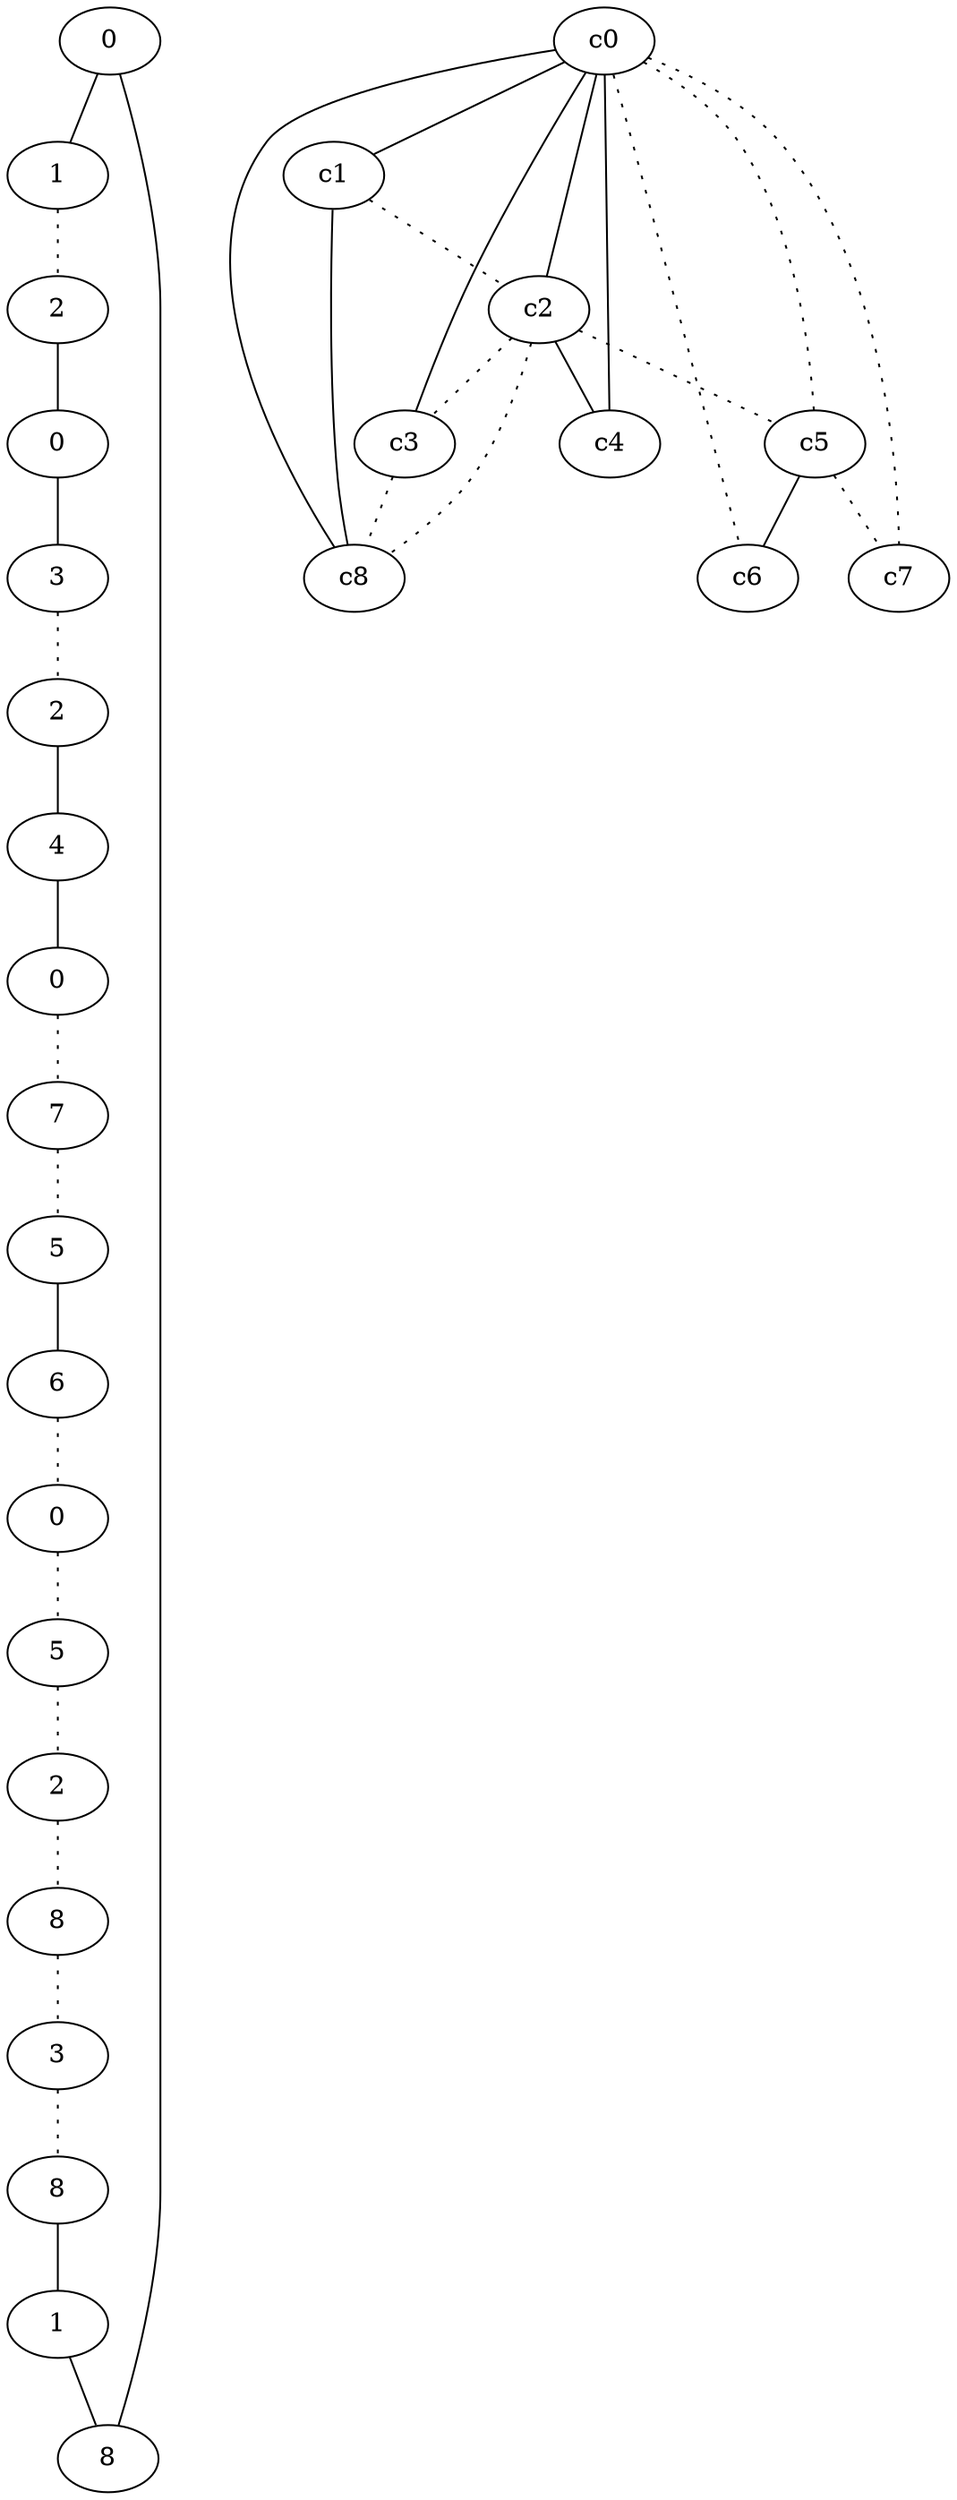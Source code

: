 graph {
a0[label=0];
a1[label=1];
a2[label=2];
a3[label=0];
a4[label=3];
a5[label=2];
a6[label=4];
a7[label=0];
a8[label=7];
a9[label=5];
a10[label=6];
a11[label=0];
a12[label=5];
a13[label=2];
a14[label=8];
a15[label=3];
a16[label=8];
a17[label=1];
a18[label=8];
a0 -- a1;
a0 -- a18;
a1 -- a2 [style=dotted];
a2 -- a3;
a3 -- a4;
a4 -- a5 [style=dotted];
a5 -- a6;
a6 -- a7;
a7 -- a8 [style=dotted];
a8 -- a9 [style=dotted];
a9 -- a10;
a10 -- a11 [style=dotted];
a11 -- a12 [style=dotted];
a12 -- a13 [style=dotted];
a13 -- a14 [style=dotted];
a14 -- a15 [style=dotted];
a15 -- a16 [style=dotted];
a16 -- a17;
a17 -- a18;
c0 -- c1;
c0 -- c2;
c0 -- c3;
c0 -- c4;
c0 -- c5 [style=dotted];
c0 -- c6 [style=dotted];
c0 -- c7 [style=dotted];
c0 -- c8;
c1 -- c2 [style=dotted];
c1 -- c8;
c2 -- c3 [style=dotted];
c2 -- c4;
c2 -- c5 [style=dotted];
c2 -- c8 [style=dotted];
c3 -- c8 [style=dotted];
c5 -- c6;
c5 -- c7 [style=dotted];
}
